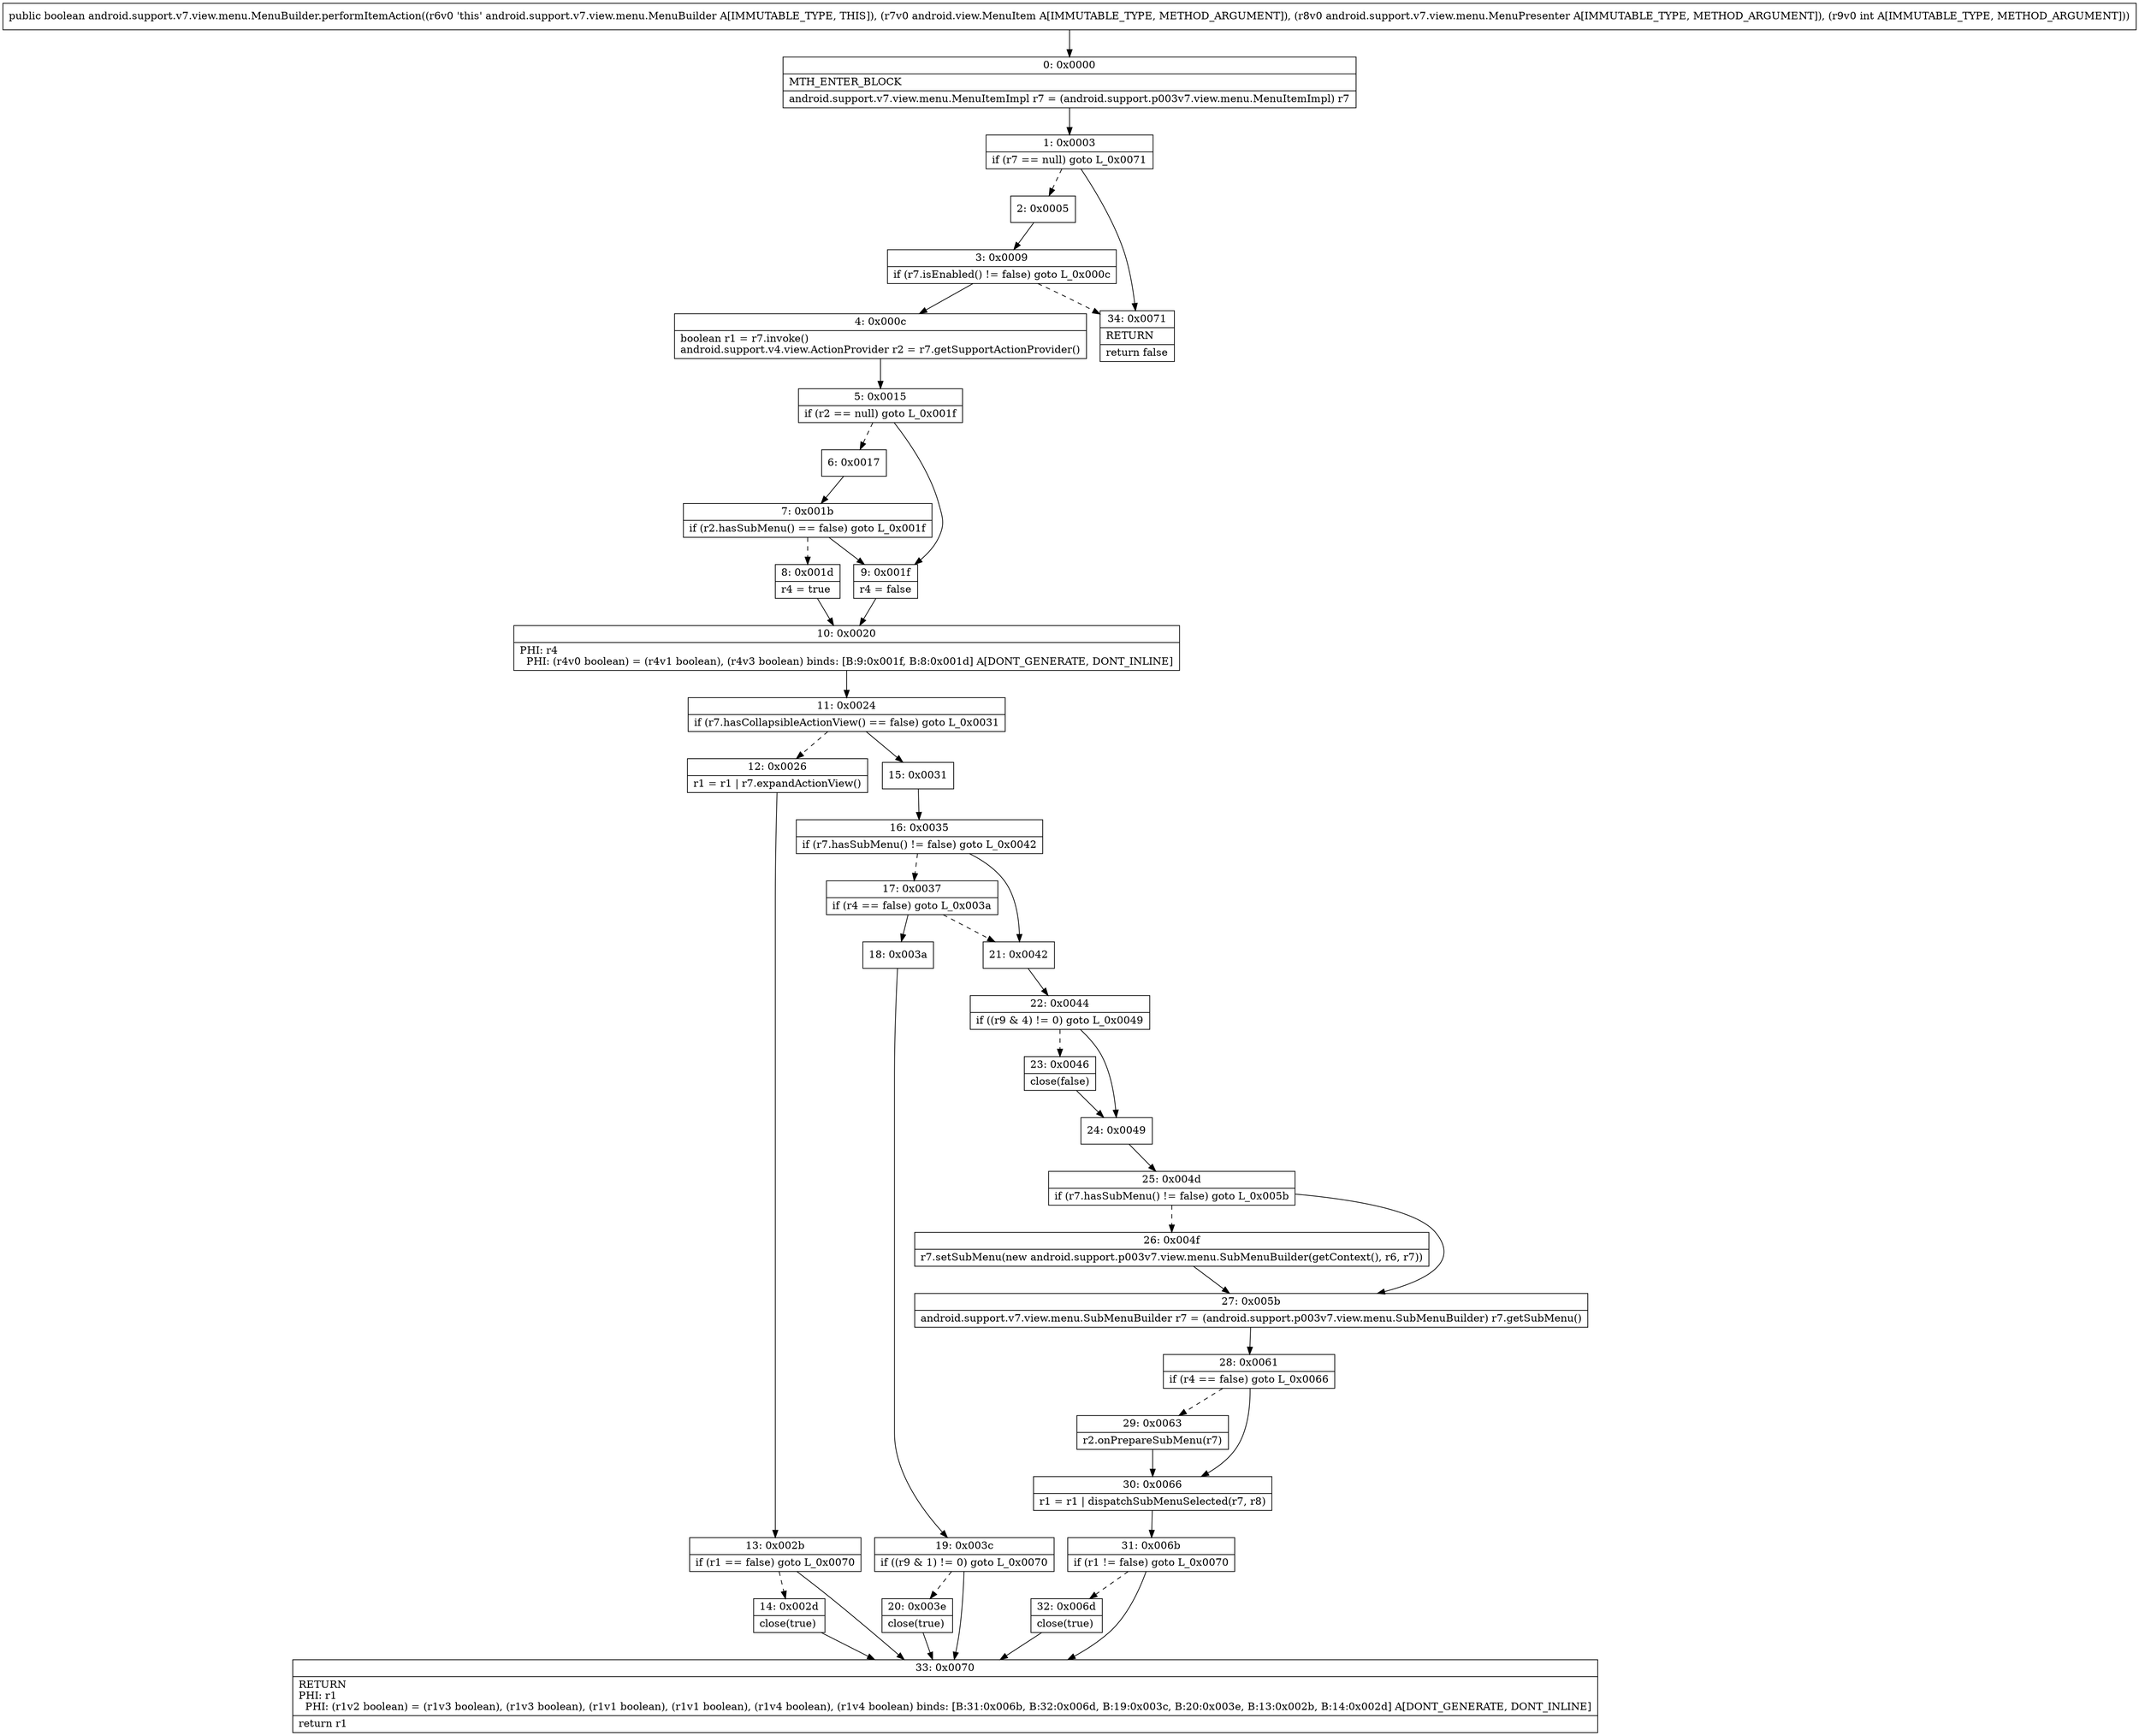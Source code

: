 digraph "CFG forandroid.support.v7.view.menu.MenuBuilder.performItemAction(Landroid\/view\/MenuItem;Landroid\/support\/v7\/view\/menu\/MenuPresenter;I)Z" {
Node_0 [shape=record,label="{0\:\ 0x0000|MTH_ENTER_BLOCK\l|android.support.v7.view.menu.MenuItemImpl r7 = (android.support.p003v7.view.menu.MenuItemImpl) r7\l}"];
Node_1 [shape=record,label="{1\:\ 0x0003|if (r7 == null) goto L_0x0071\l}"];
Node_2 [shape=record,label="{2\:\ 0x0005}"];
Node_3 [shape=record,label="{3\:\ 0x0009|if (r7.isEnabled() != false) goto L_0x000c\l}"];
Node_4 [shape=record,label="{4\:\ 0x000c|boolean r1 = r7.invoke()\landroid.support.v4.view.ActionProvider r2 = r7.getSupportActionProvider()\l}"];
Node_5 [shape=record,label="{5\:\ 0x0015|if (r2 == null) goto L_0x001f\l}"];
Node_6 [shape=record,label="{6\:\ 0x0017}"];
Node_7 [shape=record,label="{7\:\ 0x001b|if (r2.hasSubMenu() == false) goto L_0x001f\l}"];
Node_8 [shape=record,label="{8\:\ 0x001d|r4 = true\l}"];
Node_9 [shape=record,label="{9\:\ 0x001f|r4 = false\l}"];
Node_10 [shape=record,label="{10\:\ 0x0020|PHI: r4 \l  PHI: (r4v0 boolean) = (r4v1 boolean), (r4v3 boolean) binds: [B:9:0x001f, B:8:0x001d] A[DONT_GENERATE, DONT_INLINE]\l}"];
Node_11 [shape=record,label="{11\:\ 0x0024|if (r7.hasCollapsibleActionView() == false) goto L_0x0031\l}"];
Node_12 [shape=record,label="{12\:\ 0x0026|r1 = r1 \| r7.expandActionView()\l}"];
Node_13 [shape=record,label="{13\:\ 0x002b|if (r1 == false) goto L_0x0070\l}"];
Node_14 [shape=record,label="{14\:\ 0x002d|close(true)\l}"];
Node_15 [shape=record,label="{15\:\ 0x0031}"];
Node_16 [shape=record,label="{16\:\ 0x0035|if (r7.hasSubMenu() != false) goto L_0x0042\l}"];
Node_17 [shape=record,label="{17\:\ 0x0037|if (r4 == false) goto L_0x003a\l}"];
Node_18 [shape=record,label="{18\:\ 0x003a}"];
Node_19 [shape=record,label="{19\:\ 0x003c|if ((r9 & 1) != 0) goto L_0x0070\l}"];
Node_20 [shape=record,label="{20\:\ 0x003e|close(true)\l}"];
Node_21 [shape=record,label="{21\:\ 0x0042}"];
Node_22 [shape=record,label="{22\:\ 0x0044|if ((r9 & 4) != 0) goto L_0x0049\l}"];
Node_23 [shape=record,label="{23\:\ 0x0046|close(false)\l}"];
Node_24 [shape=record,label="{24\:\ 0x0049}"];
Node_25 [shape=record,label="{25\:\ 0x004d|if (r7.hasSubMenu() != false) goto L_0x005b\l}"];
Node_26 [shape=record,label="{26\:\ 0x004f|r7.setSubMenu(new android.support.p003v7.view.menu.SubMenuBuilder(getContext(), r6, r7))\l}"];
Node_27 [shape=record,label="{27\:\ 0x005b|android.support.v7.view.menu.SubMenuBuilder r7 = (android.support.p003v7.view.menu.SubMenuBuilder) r7.getSubMenu()\l}"];
Node_28 [shape=record,label="{28\:\ 0x0061|if (r4 == false) goto L_0x0066\l}"];
Node_29 [shape=record,label="{29\:\ 0x0063|r2.onPrepareSubMenu(r7)\l}"];
Node_30 [shape=record,label="{30\:\ 0x0066|r1 = r1 \| dispatchSubMenuSelected(r7, r8)\l}"];
Node_31 [shape=record,label="{31\:\ 0x006b|if (r1 != false) goto L_0x0070\l}"];
Node_32 [shape=record,label="{32\:\ 0x006d|close(true)\l}"];
Node_33 [shape=record,label="{33\:\ 0x0070|RETURN\lPHI: r1 \l  PHI: (r1v2 boolean) = (r1v3 boolean), (r1v3 boolean), (r1v1 boolean), (r1v1 boolean), (r1v4 boolean), (r1v4 boolean) binds: [B:31:0x006b, B:32:0x006d, B:19:0x003c, B:20:0x003e, B:13:0x002b, B:14:0x002d] A[DONT_GENERATE, DONT_INLINE]\l|return r1\l}"];
Node_34 [shape=record,label="{34\:\ 0x0071|RETURN\l|return false\l}"];
MethodNode[shape=record,label="{public boolean android.support.v7.view.menu.MenuBuilder.performItemAction((r6v0 'this' android.support.v7.view.menu.MenuBuilder A[IMMUTABLE_TYPE, THIS]), (r7v0 android.view.MenuItem A[IMMUTABLE_TYPE, METHOD_ARGUMENT]), (r8v0 android.support.v7.view.menu.MenuPresenter A[IMMUTABLE_TYPE, METHOD_ARGUMENT]), (r9v0 int A[IMMUTABLE_TYPE, METHOD_ARGUMENT])) }"];
MethodNode -> Node_0;
Node_0 -> Node_1;
Node_1 -> Node_2[style=dashed];
Node_1 -> Node_34;
Node_2 -> Node_3;
Node_3 -> Node_4;
Node_3 -> Node_34[style=dashed];
Node_4 -> Node_5;
Node_5 -> Node_6[style=dashed];
Node_5 -> Node_9;
Node_6 -> Node_7;
Node_7 -> Node_8[style=dashed];
Node_7 -> Node_9;
Node_8 -> Node_10;
Node_9 -> Node_10;
Node_10 -> Node_11;
Node_11 -> Node_12[style=dashed];
Node_11 -> Node_15;
Node_12 -> Node_13;
Node_13 -> Node_14[style=dashed];
Node_13 -> Node_33;
Node_14 -> Node_33;
Node_15 -> Node_16;
Node_16 -> Node_17[style=dashed];
Node_16 -> Node_21;
Node_17 -> Node_18;
Node_17 -> Node_21[style=dashed];
Node_18 -> Node_19;
Node_19 -> Node_20[style=dashed];
Node_19 -> Node_33;
Node_20 -> Node_33;
Node_21 -> Node_22;
Node_22 -> Node_23[style=dashed];
Node_22 -> Node_24;
Node_23 -> Node_24;
Node_24 -> Node_25;
Node_25 -> Node_26[style=dashed];
Node_25 -> Node_27;
Node_26 -> Node_27;
Node_27 -> Node_28;
Node_28 -> Node_29[style=dashed];
Node_28 -> Node_30;
Node_29 -> Node_30;
Node_30 -> Node_31;
Node_31 -> Node_32[style=dashed];
Node_31 -> Node_33;
Node_32 -> Node_33;
}

